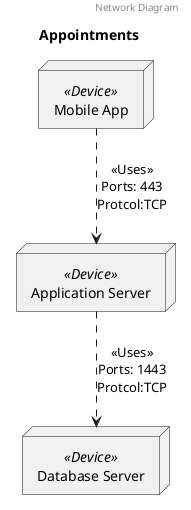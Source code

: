 @startuml Network Diagram Appointments
header Network Diagram
title Appointments
node "Mobile App" as Mobile_App <<Device>> {
}
node "Application Server" as Application_Server <<Device>> {
}
node "Database Server" as Database_Server <<Device>> {
}
	Mobile_App .down-> Application_Server: <<Uses>>\nPorts: 443\nProtcol:TCP
	Application_Server .down-> Database_Server: <<Uses>>\nPorts: 1443\nProtcol:TCP
@enduml

''''''''''''''''''''''''''''''
@startuml Deployment Diagram Appointments
header Deployment Diagram
title Appointments
node "Mobile App" as Mobile_App <<Device>> {
	boundary "Appointments App" as Appointments_Appointments_App <<UI>>
}
node "Application Server" as Application_Server <<Device>> {
	component "Appointments Service" as Appointments_Appointments_Service <<Service>> {
	}
}
node "Database Server" as Database_Server <<Device>> {
	database "Appointments Database" as Appointments_Appointments_Database <<Database>>
}
	Appointments_Appointments_App .down-> Appointments_Appointments_Service: <<Uses>>
	Appointments_Appointments_Service .down-> Appointments_Appointments_Database: <<Uses>>
@enduml

''''''''''''''''''''''''''''''
@startuml Component Diagram Appointments
header Component Diagram
title Appointments
package "Appointments" as Appointments_package <<System>>{
	boundary "Appointments App" as Appointments_Appointments_App <<UI>>
	component "Appointments Service" as Appointments_Appointments_Service <<Service>> {
		interface "subscribe" as subscribe
	}
	database "Appointments Database" as Appointments_Appointments_Database <<Database>>
}
	Appointments_Appointments_App .down-> Appointments_Appointments_Service: <<Uses>>
	Appointments_Appointments_Service .down-> Appointments_Appointments_Database: <<Uses>>
@enduml
